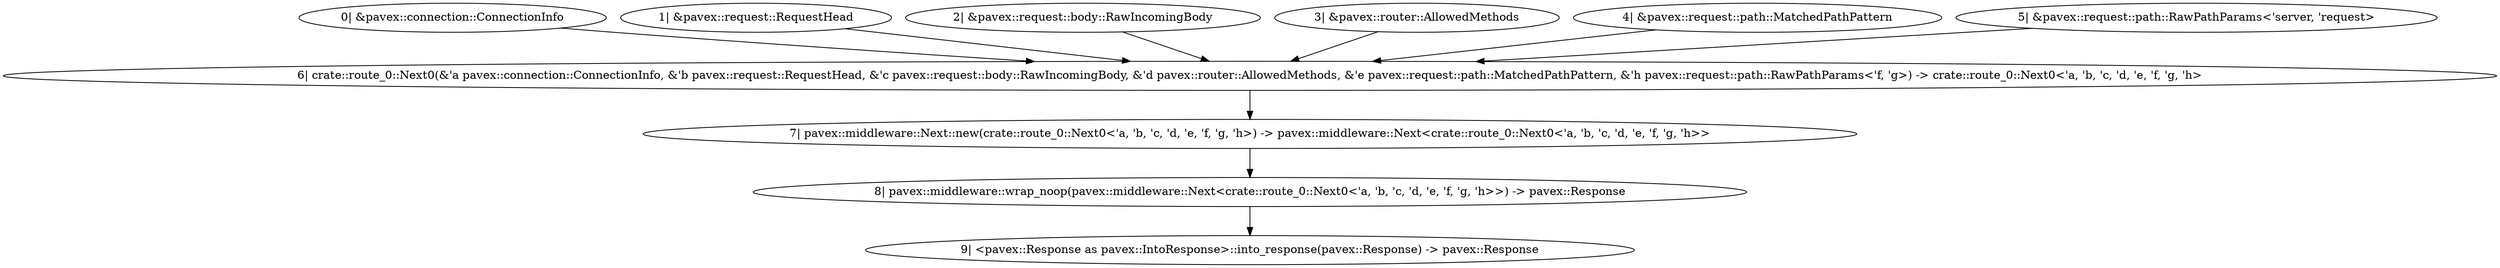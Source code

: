digraph "* * - 0" {
    0 [ label = "0| &pavex::connection::ConnectionInfo"]
    1 [ label = "1| &pavex::request::RequestHead"]
    2 [ label = "2| &pavex::request::body::RawIncomingBody"]
    3 [ label = "3| &pavex::router::AllowedMethods"]
    4 [ label = "4| &pavex::request::path::MatchedPathPattern"]
    5 [ label = "5| &pavex::request::path::RawPathParams<'server, 'request>"]
    6 [ label = "6| crate::route_0::Next0(&'a pavex::connection::ConnectionInfo, &'b pavex::request::RequestHead, &'c pavex::request::body::RawIncomingBody, &'d pavex::router::AllowedMethods, &'e pavex::request::path::MatchedPathPattern, &'h pavex::request::path::RawPathParams<'f, 'g>) -> crate::route_0::Next0<'a, 'b, 'c, 'd, 'e, 'f, 'g, 'h>"]
    7 [ label = "7| pavex::middleware::Next::new(crate::route_0::Next0<'a, 'b, 'c, 'd, 'e, 'f, 'g, 'h>) -> pavex::middleware::Next<crate::route_0::Next0<'a, 'b, 'c, 'd, 'e, 'f, 'g, 'h>>"]
    8 [ label = "8| pavex::middleware::wrap_noop(pavex::middleware::Next<crate::route_0::Next0<'a, 'b, 'c, 'd, 'e, 'f, 'g, 'h>>) -> pavex::Response"]
    9 [ label = "9| <pavex::Response as pavex::IntoResponse>::into_response(pavex::Response) -> pavex::Response"]
    7 -> 8 [ ]
    6 -> 7 [ ]
    5 -> 6 [ ]
    4 -> 6 [ ]
    3 -> 6 [ ]
    2 -> 6 [ ]
    1 -> 6 [ ]
    8 -> 9 [ ]
    0 -> 6 [ ]
}
digraph "* * - 1" {
    0 [ label = "0| &pavex::connection::ConnectionInfo"]
    1 [ label = "1| &pavex::request::RequestHead"]
    2 [ label = "2| &pavex::request::body::RawIncomingBody"]
    3 [ label = "3| &pavex::router::AllowedMethods"]
    4 [ label = "4| &pavex::request::path::MatchedPathPattern"]
    5 [ label = "5| &pavex::request::path::RawPathParams<'server, 'request>"]
    6 [ label = "6| app::handler(&pavex::connection::ConnectionInfo, &pavex::request::RequestHead, &pavex::request::body::RawIncomingBody, &pavex::router::AllowedMethods, &pavex::request::path::MatchedPathPattern, &pavex::request::path::RawPathParams<'_, '_>) -> pavex::Response"]
    7 [ label = "7| <pavex::Response as pavex::IntoResponse>::into_response(pavex::Response) -> pavex::Response"]
    5 -> 6 [ ]
    4 -> 6 [ ]
    3 -> 6 [ ]
    2 -> 6 [ ]
    1 -> 6 [ ]
    6 -> 7 [ ]
    0 -> 6 [ ]
}
digraph "* /nested{*catch_all} - 0" {
    0 [ label = "0| &pavex::connection::ConnectionInfo"]
    1 [ label = "1| &pavex::request::RequestHead"]
    2 [ label = "2| &pavex::request::body::RawIncomingBody"]
    3 [ label = "3| &pavex::router::AllowedMethods"]
    4 [ label = "4| &pavex::request::path::MatchedPathPattern"]
    5 [ label = "5| &pavex::request::path::RawPathParams<'server, 'request>"]
    6 [ label = "6| crate::route_1::Next0(&'a pavex::connection::ConnectionInfo, &'b pavex::request::RequestHead, &'c pavex::request::body::RawIncomingBody, &'d pavex::router::AllowedMethods, &'e pavex::request::path::MatchedPathPattern, &'h pavex::request::path::RawPathParams<'f, 'g>) -> crate::route_1::Next0<'a, 'b, 'c, 'd, 'e, 'f, 'g, 'h>"]
    7 [ label = "7| pavex::middleware::Next::new(crate::route_1::Next0<'a, 'b, 'c, 'd, 'e, 'f, 'g, 'h>) -> pavex::middleware::Next<crate::route_1::Next0<'a, 'b, 'c, 'd, 'e, 'f, 'g, 'h>>"]
    8 [ label = "8| pavex::middleware::wrap_noop(pavex::middleware::Next<crate::route_1::Next0<'a, 'b, 'c, 'd, 'e, 'f, 'g, 'h>>) -> pavex::Response"]
    9 [ label = "9| <pavex::Response as pavex::IntoResponse>::into_response(pavex::Response) -> pavex::Response"]
    7 -> 8 [ ]
    6 -> 7 [ ]
    5 -> 6 [ ]
    4 -> 6 [ ]
    3 -> 6 [ ]
    2 -> 6 [ ]
    1 -> 6 [ ]
    8 -> 9 [ ]
    0 -> 6 [ ]
}
digraph "* /nested{*catch_all} - 1" {
    0 [ label = "0| &pavex::connection::ConnectionInfo"]
    1 [ label = "1| &pavex::request::RequestHead"]
    2 [ label = "2| &pavex::request::body::RawIncomingBody"]
    3 [ label = "3| &pavex::router::AllowedMethods"]
    4 [ label = "4| &pavex::request::path::MatchedPathPattern"]
    5 [ label = "5| &pavex::request::path::RawPathParams<'server, 'request>"]
    6 [ label = "6| app::handler(&pavex::connection::ConnectionInfo, &pavex::request::RequestHead, &pavex::request::body::RawIncomingBody, &pavex::router::AllowedMethods, &pavex::request::path::MatchedPathPattern, &pavex::request::path::RawPathParams<'_, '_>) -> pavex::Response"]
    7 [ label = "7| <pavex::Response as pavex::IntoResponse>::into_response(pavex::Response) -> pavex::Response"]
    5 -> 6 [ ]
    4 -> 6 [ ]
    3 -> 6 [ ]
    2 -> 6 [ ]
    1 -> 6 [ ]
    6 -> 7 [ ]
    0 -> 6 [ ]
}
digraph app_state {
    0 [ label = "0| crate::ApplicationState() -> crate::ApplicationState"]
}
